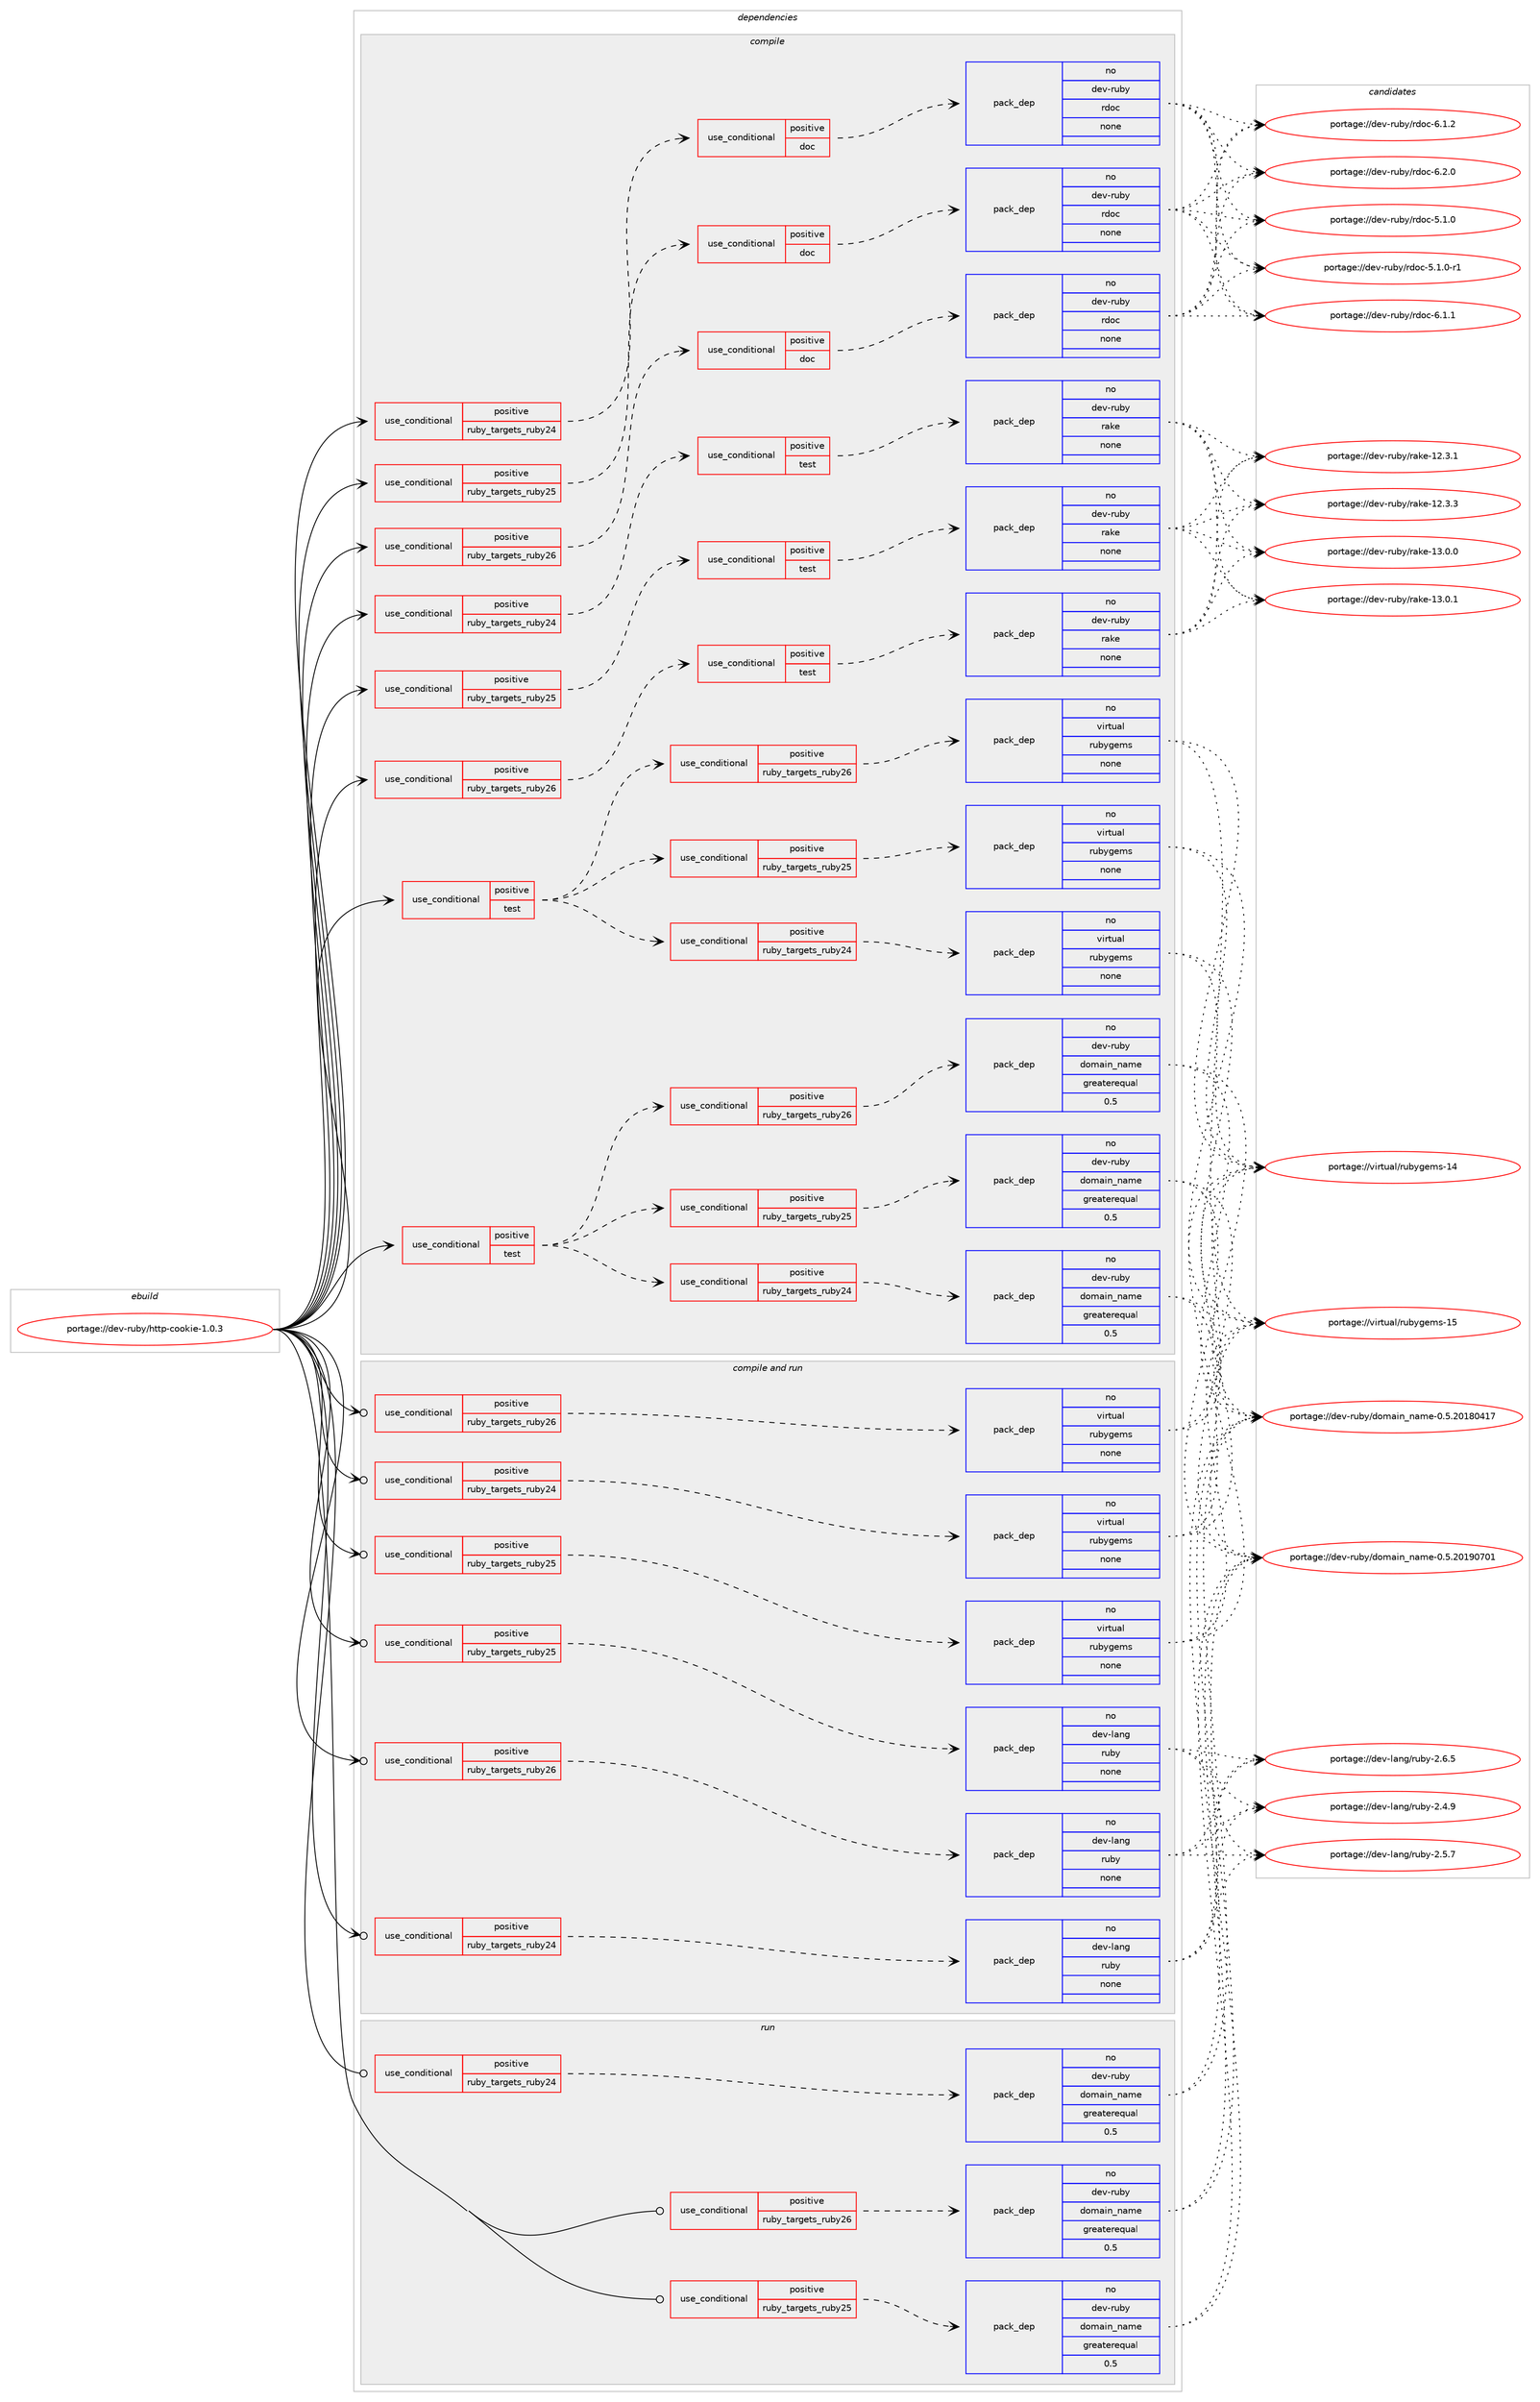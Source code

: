 digraph prolog {

# *************
# Graph options
# *************

newrank=true;
concentrate=true;
compound=true;
graph [rankdir=LR,fontname=Helvetica,fontsize=10,ranksep=1.5];#, ranksep=2.5, nodesep=0.2];
edge  [arrowhead=vee];
node  [fontname=Helvetica,fontsize=10];

# **********
# The ebuild
# **********

subgraph cluster_leftcol {
color=gray;
rank=same;
label=<<i>ebuild</i>>;
id [label="portage://dev-ruby/http-cookie-1.0.3", color=red, width=4, href="../dev-ruby/http-cookie-1.0.3.svg"];
}

# ****************
# The dependencies
# ****************

subgraph cluster_midcol {
color=gray;
label=<<i>dependencies</i>>;
subgraph cluster_compile {
fillcolor="#eeeeee";
style=filled;
label=<<i>compile</i>>;
subgraph cond53878 {
dependency224422 [label=<<TABLE BORDER="0" CELLBORDER="1" CELLSPACING="0" CELLPADDING="4"><TR><TD ROWSPAN="3" CELLPADDING="10">use_conditional</TD></TR><TR><TD>positive</TD></TR><TR><TD>ruby_targets_ruby24</TD></TR></TABLE>>, shape=none, color=red];
subgraph cond53879 {
dependency224423 [label=<<TABLE BORDER="0" CELLBORDER="1" CELLSPACING="0" CELLPADDING="4"><TR><TD ROWSPAN="3" CELLPADDING="10">use_conditional</TD></TR><TR><TD>positive</TD></TR><TR><TD>doc</TD></TR></TABLE>>, shape=none, color=red];
subgraph pack167058 {
dependency224424 [label=<<TABLE BORDER="0" CELLBORDER="1" CELLSPACING="0" CELLPADDING="4" WIDTH="220"><TR><TD ROWSPAN="6" CELLPADDING="30">pack_dep</TD></TR><TR><TD WIDTH="110">no</TD></TR><TR><TD>dev-ruby</TD></TR><TR><TD>rdoc</TD></TR><TR><TD>none</TD></TR><TR><TD></TD></TR></TABLE>>, shape=none, color=blue];
}
dependency224423:e -> dependency224424:w [weight=20,style="dashed",arrowhead="vee"];
}
dependency224422:e -> dependency224423:w [weight=20,style="dashed",arrowhead="vee"];
}
id:e -> dependency224422:w [weight=20,style="solid",arrowhead="vee"];
subgraph cond53880 {
dependency224425 [label=<<TABLE BORDER="0" CELLBORDER="1" CELLSPACING="0" CELLPADDING="4"><TR><TD ROWSPAN="3" CELLPADDING="10">use_conditional</TD></TR><TR><TD>positive</TD></TR><TR><TD>ruby_targets_ruby24</TD></TR></TABLE>>, shape=none, color=red];
subgraph cond53881 {
dependency224426 [label=<<TABLE BORDER="0" CELLBORDER="1" CELLSPACING="0" CELLPADDING="4"><TR><TD ROWSPAN="3" CELLPADDING="10">use_conditional</TD></TR><TR><TD>positive</TD></TR><TR><TD>test</TD></TR></TABLE>>, shape=none, color=red];
subgraph pack167059 {
dependency224427 [label=<<TABLE BORDER="0" CELLBORDER="1" CELLSPACING="0" CELLPADDING="4" WIDTH="220"><TR><TD ROWSPAN="6" CELLPADDING="30">pack_dep</TD></TR><TR><TD WIDTH="110">no</TD></TR><TR><TD>dev-ruby</TD></TR><TR><TD>rake</TD></TR><TR><TD>none</TD></TR><TR><TD></TD></TR></TABLE>>, shape=none, color=blue];
}
dependency224426:e -> dependency224427:w [weight=20,style="dashed",arrowhead="vee"];
}
dependency224425:e -> dependency224426:w [weight=20,style="dashed",arrowhead="vee"];
}
id:e -> dependency224425:w [weight=20,style="solid",arrowhead="vee"];
subgraph cond53882 {
dependency224428 [label=<<TABLE BORDER="0" CELLBORDER="1" CELLSPACING="0" CELLPADDING="4"><TR><TD ROWSPAN="3" CELLPADDING="10">use_conditional</TD></TR><TR><TD>positive</TD></TR><TR><TD>ruby_targets_ruby25</TD></TR></TABLE>>, shape=none, color=red];
subgraph cond53883 {
dependency224429 [label=<<TABLE BORDER="0" CELLBORDER="1" CELLSPACING="0" CELLPADDING="4"><TR><TD ROWSPAN="3" CELLPADDING="10">use_conditional</TD></TR><TR><TD>positive</TD></TR><TR><TD>doc</TD></TR></TABLE>>, shape=none, color=red];
subgraph pack167060 {
dependency224430 [label=<<TABLE BORDER="0" CELLBORDER="1" CELLSPACING="0" CELLPADDING="4" WIDTH="220"><TR><TD ROWSPAN="6" CELLPADDING="30">pack_dep</TD></TR><TR><TD WIDTH="110">no</TD></TR><TR><TD>dev-ruby</TD></TR><TR><TD>rdoc</TD></TR><TR><TD>none</TD></TR><TR><TD></TD></TR></TABLE>>, shape=none, color=blue];
}
dependency224429:e -> dependency224430:w [weight=20,style="dashed",arrowhead="vee"];
}
dependency224428:e -> dependency224429:w [weight=20,style="dashed",arrowhead="vee"];
}
id:e -> dependency224428:w [weight=20,style="solid",arrowhead="vee"];
subgraph cond53884 {
dependency224431 [label=<<TABLE BORDER="0" CELLBORDER="1" CELLSPACING="0" CELLPADDING="4"><TR><TD ROWSPAN="3" CELLPADDING="10">use_conditional</TD></TR><TR><TD>positive</TD></TR><TR><TD>ruby_targets_ruby25</TD></TR></TABLE>>, shape=none, color=red];
subgraph cond53885 {
dependency224432 [label=<<TABLE BORDER="0" CELLBORDER="1" CELLSPACING="0" CELLPADDING="4"><TR><TD ROWSPAN="3" CELLPADDING="10">use_conditional</TD></TR><TR><TD>positive</TD></TR><TR><TD>test</TD></TR></TABLE>>, shape=none, color=red];
subgraph pack167061 {
dependency224433 [label=<<TABLE BORDER="0" CELLBORDER="1" CELLSPACING="0" CELLPADDING="4" WIDTH="220"><TR><TD ROWSPAN="6" CELLPADDING="30">pack_dep</TD></TR><TR><TD WIDTH="110">no</TD></TR><TR><TD>dev-ruby</TD></TR><TR><TD>rake</TD></TR><TR><TD>none</TD></TR><TR><TD></TD></TR></TABLE>>, shape=none, color=blue];
}
dependency224432:e -> dependency224433:w [weight=20,style="dashed",arrowhead="vee"];
}
dependency224431:e -> dependency224432:w [weight=20,style="dashed",arrowhead="vee"];
}
id:e -> dependency224431:w [weight=20,style="solid",arrowhead="vee"];
subgraph cond53886 {
dependency224434 [label=<<TABLE BORDER="0" CELLBORDER="1" CELLSPACING="0" CELLPADDING="4"><TR><TD ROWSPAN="3" CELLPADDING="10">use_conditional</TD></TR><TR><TD>positive</TD></TR><TR><TD>ruby_targets_ruby26</TD></TR></TABLE>>, shape=none, color=red];
subgraph cond53887 {
dependency224435 [label=<<TABLE BORDER="0" CELLBORDER="1" CELLSPACING="0" CELLPADDING="4"><TR><TD ROWSPAN="3" CELLPADDING="10">use_conditional</TD></TR><TR><TD>positive</TD></TR><TR><TD>doc</TD></TR></TABLE>>, shape=none, color=red];
subgraph pack167062 {
dependency224436 [label=<<TABLE BORDER="0" CELLBORDER="1" CELLSPACING="0" CELLPADDING="4" WIDTH="220"><TR><TD ROWSPAN="6" CELLPADDING="30">pack_dep</TD></TR><TR><TD WIDTH="110">no</TD></TR><TR><TD>dev-ruby</TD></TR><TR><TD>rdoc</TD></TR><TR><TD>none</TD></TR><TR><TD></TD></TR></TABLE>>, shape=none, color=blue];
}
dependency224435:e -> dependency224436:w [weight=20,style="dashed",arrowhead="vee"];
}
dependency224434:e -> dependency224435:w [weight=20,style="dashed",arrowhead="vee"];
}
id:e -> dependency224434:w [weight=20,style="solid",arrowhead="vee"];
subgraph cond53888 {
dependency224437 [label=<<TABLE BORDER="0" CELLBORDER="1" CELLSPACING="0" CELLPADDING="4"><TR><TD ROWSPAN="3" CELLPADDING="10">use_conditional</TD></TR><TR><TD>positive</TD></TR><TR><TD>ruby_targets_ruby26</TD></TR></TABLE>>, shape=none, color=red];
subgraph cond53889 {
dependency224438 [label=<<TABLE BORDER="0" CELLBORDER="1" CELLSPACING="0" CELLPADDING="4"><TR><TD ROWSPAN="3" CELLPADDING="10">use_conditional</TD></TR><TR><TD>positive</TD></TR><TR><TD>test</TD></TR></TABLE>>, shape=none, color=red];
subgraph pack167063 {
dependency224439 [label=<<TABLE BORDER="0" CELLBORDER="1" CELLSPACING="0" CELLPADDING="4" WIDTH="220"><TR><TD ROWSPAN="6" CELLPADDING="30">pack_dep</TD></TR><TR><TD WIDTH="110">no</TD></TR><TR><TD>dev-ruby</TD></TR><TR><TD>rake</TD></TR><TR><TD>none</TD></TR><TR><TD></TD></TR></TABLE>>, shape=none, color=blue];
}
dependency224438:e -> dependency224439:w [weight=20,style="dashed",arrowhead="vee"];
}
dependency224437:e -> dependency224438:w [weight=20,style="dashed",arrowhead="vee"];
}
id:e -> dependency224437:w [weight=20,style="solid",arrowhead="vee"];
subgraph cond53890 {
dependency224440 [label=<<TABLE BORDER="0" CELLBORDER="1" CELLSPACING="0" CELLPADDING="4"><TR><TD ROWSPAN="3" CELLPADDING="10">use_conditional</TD></TR><TR><TD>positive</TD></TR><TR><TD>test</TD></TR></TABLE>>, shape=none, color=red];
subgraph cond53891 {
dependency224441 [label=<<TABLE BORDER="0" CELLBORDER="1" CELLSPACING="0" CELLPADDING="4"><TR><TD ROWSPAN="3" CELLPADDING="10">use_conditional</TD></TR><TR><TD>positive</TD></TR><TR><TD>ruby_targets_ruby24</TD></TR></TABLE>>, shape=none, color=red];
subgraph pack167064 {
dependency224442 [label=<<TABLE BORDER="0" CELLBORDER="1" CELLSPACING="0" CELLPADDING="4" WIDTH="220"><TR><TD ROWSPAN="6" CELLPADDING="30">pack_dep</TD></TR><TR><TD WIDTH="110">no</TD></TR><TR><TD>dev-ruby</TD></TR><TR><TD>domain_name</TD></TR><TR><TD>greaterequal</TD></TR><TR><TD>0.5</TD></TR></TABLE>>, shape=none, color=blue];
}
dependency224441:e -> dependency224442:w [weight=20,style="dashed",arrowhead="vee"];
}
dependency224440:e -> dependency224441:w [weight=20,style="dashed",arrowhead="vee"];
subgraph cond53892 {
dependency224443 [label=<<TABLE BORDER="0" CELLBORDER="1" CELLSPACING="0" CELLPADDING="4"><TR><TD ROWSPAN="3" CELLPADDING="10">use_conditional</TD></TR><TR><TD>positive</TD></TR><TR><TD>ruby_targets_ruby25</TD></TR></TABLE>>, shape=none, color=red];
subgraph pack167065 {
dependency224444 [label=<<TABLE BORDER="0" CELLBORDER="1" CELLSPACING="0" CELLPADDING="4" WIDTH="220"><TR><TD ROWSPAN="6" CELLPADDING="30">pack_dep</TD></TR><TR><TD WIDTH="110">no</TD></TR><TR><TD>dev-ruby</TD></TR><TR><TD>domain_name</TD></TR><TR><TD>greaterequal</TD></TR><TR><TD>0.5</TD></TR></TABLE>>, shape=none, color=blue];
}
dependency224443:e -> dependency224444:w [weight=20,style="dashed",arrowhead="vee"];
}
dependency224440:e -> dependency224443:w [weight=20,style="dashed",arrowhead="vee"];
subgraph cond53893 {
dependency224445 [label=<<TABLE BORDER="0" CELLBORDER="1" CELLSPACING="0" CELLPADDING="4"><TR><TD ROWSPAN="3" CELLPADDING="10">use_conditional</TD></TR><TR><TD>positive</TD></TR><TR><TD>ruby_targets_ruby26</TD></TR></TABLE>>, shape=none, color=red];
subgraph pack167066 {
dependency224446 [label=<<TABLE BORDER="0" CELLBORDER="1" CELLSPACING="0" CELLPADDING="4" WIDTH="220"><TR><TD ROWSPAN="6" CELLPADDING="30">pack_dep</TD></TR><TR><TD WIDTH="110">no</TD></TR><TR><TD>dev-ruby</TD></TR><TR><TD>domain_name</TD></TR><TR><TD>greaterequal</TD></TR><TR><TD>0.5</TD></TR></TABLE>>, shape=none, color=blue];
}
dependency224445:e -> dependency224446:w [weight=20,style="dashed",arrowhead="vee"];
}
dependency224440:e -> dependency224445:w [weight=20,style="dashed",arrowhead="vee"];
}
id:e -> dependency224440:w [weight=20,style="solid",arrowhead="vee"];
subgraph cond53894 {
dependency224447 [label=<<TABLE BORDER="0" CELLBORDER="1" CELLSPACING="0" CELLPADDING="4"><TR><TD ROWSPAN="3" CELLPADDING="10">use_conditional</TD></TR><TR><TD>positive</TD></TR><TR><TD>test</TD></TR></TABLE>>, shape=none, color=red];
subgraph cond53895 {
dependency224448 [label=<<TABLE BORDER="0" CELLBORDER="1" CELLSPACING="0" CELLPADDING="4"><TR><TD ROWSPAN="3" CELLPADDING="10">use_conditional</TD></TR><TR><TD>positive</TD></TR><TR><TD>ruby_targets_ruby24</TD></TR></TABLE>>, shape=none, color=red];
subgraph pack167067 {
dependency224449 [label=<<TABLE BORDER="0" CELLBORDER="1" CELLSPACING="0" CELLPADDING="4" WIDTH="220"><TR><TD ROWSPAN="6" CELLPADDING="30">pack_dep</TD></TR><TR><TD WIDTH="110">no</TD></TR><TR><TD>virtual</TD></TR><TR><TD>rubygems</TD></TR><TR><TD>none</TD></TR><TR><TD></TD></TR></TABLE>>, shape=none, color=blue];
}
dependency224448:e -> dependency224449:w [weight=20,style="dashed",arrowhead="vee"];
}
dependency224447:e -> dependency224448:w [weight=20,style="dashed",arrowhead="vee"];
subgraph cond53896 {
dependency224450 [label=<<TABLE BORDER="0" CELLBORDER="1" CELLSPACING="0" CELLPADDING="4"><TR><TD ROWSPAN="3" CELLPADDING="10">use_conditional</TD></TR><TR><TD>positive</TD></TR><TR><TD>ruby_targets_ruby25</TD></TR></TABLE>>, shape=none, color=red];
subgraph pack167068 {
dependency224451 [label=<<TABLE BORDER="0" CELLBORDER="1" CELLSPACING="0" CELLPADDING="4" WIDTH="220"><TR><TD ROWSPAN="6" CELLPADDING="30">pack_dep</TD></TR><TR><TD WIDTH="110">no</TD></TR><TR><TD>virtual</TD></TR><TR><TD>rubygems</TD></TR><TR><TD>none</TD></TR><TR><TD></TD></TR></TABLE>>, shape=none, color=blue];
}
dependency224450:e -> dependency224451:w [weight=20,style="dashed",arrowhead="vee"];
}
dependency224447:e -> dependency224450:w [weight=20,style="dashed",arrowhead="vee"];
subgraph cond53897 {
dependency224452 [label=<<TABLE BORDER="0" CELLBORDER="1" CELLSPACING="0" CELLPADDING="4"><TR><TD ROWSPAN="3" CELLPADDING="10">use_conditional</TD></TR><TR><TD>positive</TD></TR><TR><TD>ruby_targets_ruby26</TD></TR></TABLE>>, shape=none, color=red];
subgraph pack167069 {
dependency224453 [label=<<TABLE BORDER="0" CELLBORDER="1" CELLSPACING="0" CELLPADDING="4" WIDTH="220"><TR><TD ROWSPAN="6" CELLPADDING="30">pack_dep</TD></TR><TR><TD WIDTH="110">no</TD></TR><TR><TD>virtual</TD></TR><TR><TD>rubygems</TD></TR><TR><TD>none</TD></TR><TR><TD></TD></TR></TABLE>>, shape=none, color=blue];
}
dependency224452:e -> dependency224453:w [weight=20,style="dashed",arrowhead="vee"];
}
dependency224447:e -> dependency224452:w [weight=20,style="dashed",arrowhead="vee"];
}
id:e -> dependency224447:w [weight=20,style="solid",arrowhead="vee"];
}
subgraph cluster_compileandrun {
fillcolor="#eeeeee";
style=filled;
label=<<i>compile and run</i>>;
subgraph cond53898 {
dependency224454 [label=<<TABLE BORDER="0" CELLBORDER="1" CELLSPACING="0" CELLPADDING="4"><TR><TD ROWSPAN="3" CELLPADDING="10">use_conditional</TD></TR><TR><TD>positive</TD></TR><TR><TD>ruby_targets_ruby24</TD></TR></TABLE>>, shape=none, color=red];
subgraph pack167070 {
dependency224455 [label=<<TABLE BORDER="0" CELLBORDER="1" CELLSPACING="0" CELLPADDING="4" WIDTH="220"><TR><TD ROWSPAN="6" CELLPADDING="30">pack_dep</TD></TR><TR><TD WIDTH="110">no</TD></TR><TR><TD>dev-lang</TD></TR><TR><TD>ruby</TD></TR><TR><TD>none</TD></TR><TR><TD></TD></TR></TABLE>>, shape=none, color=blue];
}
dependency224454:e -> dependency224455:w [weight=20,style="dashed",arrowhead="vee"];
}
id:e -> dependency224454:w [weight=20,style="solid",arrowhead="odotvee"];
subgraph cond53899 {
dependency224456 [label=<<TABLE BORDER="0" CELLBORDER="1" CELLSPACING="0" CELLPADDING="4"><TR><TD ROWSPAN="3" CELLPADDING="10">use_conditional</TD></TR><TR><TD>positive</TD></TR><TR><TD>ruby_targets_ruby24</TD></TR></TABLE>>, shape=none, color=red];
subgraph pack167071 {
dependency224457 [label=<<TABLE BORDER="0" CELLBORDER="1" CELLSPACING="0" CELLPADDING="4" WIDTH="220"><TR><TD ROWSPAN="6" CELLPADDING="30">pack_dep</TD></TR><TR><TD WIDTH="110">no</TD></TR><TR><TD>virtual</TD></TR><TR><TD>rubygems</TD></TR><TR><TD>none</TD></TR><TR><TD></TD></TR></TABLE>>, shape=none, color=blue];
}
dependency224456:e -> dependency224457:w [weight=20,style="dashed",arrowhead="vee"];
}
id:e -> dependency224456:w [weight=20,style="solid",arrowhead="odotvee"];
subgraph cond53900 {
dependency224458 [label=<<TABLE BORDER="0" CELLBORDER="1" CELLSPACING="0" CELLPADDING="4"><TR><TD ROWSPAN="3" CELLPADDING="10">use_conditional</TD></TR><TR><TD>positive</TD></TR><TR><TD>ruby_targets_ruby25</TD></TR></TABLE>>, shape=none, color=red];
subgraph pack167072 {
dependency224459 [label=<<TABLE BORDER="0" CELLBORDER="1" CELLSPACING="0" CELLPADDING="4" WIDTH="220"><TR><TD ROWSPAN="6" CELLPADDING="30">pack_dep</TD></TR><TR><TD WIDTH="110">no</TD></TR><TR><TD>dev-lang</TD></TR><TR><TD>ruby</TD></TR><TR><TD>none</TD></TR><TR><TD></TD></TR></TABLE>>, shape=none, color=blue];
}
dependency224458:e -> dependency224459:w [weight=20,style="dashed",arrowhead="vee"];
}
id:e -> dependency224458:w [weight=20,style="solid",arrowhead="odotvee"];
subgraph cond53901 {
dependency224460 [label=<<TABLE BORDER="0" CELLBORDER="1" CELLSPACING="0" CELLPADDING="4"><TR><TD ROWSPAN="3" CELLPADDING="10">use_conditional</TD></TR><TR><TD>positive</TD></TR><TR><TD>ruby_targets_ruby25</TD></TR></TABLE>>, shape=none, color=red];
subgraph pack167073 {
dependency224461 [label=<<TABLE BORDER="0" CELLBORDER="1" CELLSPACING="0" CELLPADDING="4" WIDTH="220"><TR><TD ROWSPAN="6" CELLPADDING="30">pack_dep</TD></TR><TR><TD WIDTH="110">no</TD></TR><TR><TD>virtual</TD></TR><TR><TD>rubygems</TD></TR><TR><TD>none</TD></TR><TR><TD></TD></TR></TABLE>>, shape=none, color=blue];
}
dependency224460:e -> dependency224461:w [weight=20,style="dashed",arrowhead="vee"];
}
id:e -> dependency224460:w [weight=20,style="solid",arrowhead="odotvee"];
subgraph cond53902 {
dependency224462 [label=<<TABLE BORDER="0" CELLBORDER="1" CELLSPACING="0" CELLPADDING="4"><TR><TD ROWSPAN="3" CELLPADDING="10">use_conditional</TD></TR><TR><TD>positive</TD></TR><TR><TD>ruby_targets_ruby26</TD></TR></TABLE>>, shape=none, color=red];
subgraph pack167074 {
dependency224463 [label=<<TABLE BORDER="0" CELLBORDER="1" CELLSPACING="0" CELLPADDING="4" WIDTH="220"><TR><TD ROWSPAN="6" CELLPADDING="30">pack_dep</TD></TR><TR><TD WIDTH="110">no</TD></TR><TR><TD>dev-lang</TD></TR><TR><TD>ruby</TD></TR><TR><TD>none</TD></TR><TR><TD></TD></TR></TABLE>>, shape=none, color=blue];
}
dependency224462:e -> dependency224463:w [weight=20,style="dashed",arrowhead="vee"];
}
id:e -> dependency224462:w [weight=20,style="solid",arrowhead="odotvee"];
subgraph cond53903 {
dependency224464 [label=<<TABLE BORDER="0" CELLBORDER="1" CELLSPACING="0" CELLPADDING="4"><TR><TD ROWSPAN="3" CELLPADDING="10">use_conditional</TD></TR><TR><TD>positive</TD></TR><TR><TD>ruby_targets_ruby26</TD></TR></TABLE>>, shape=none, color=red];
subgraph pack167075 {
dependency224465 [label=<<TABLE BORDER="0" CELLBORDER="1" CELLSPACING="0" CELLPADDING="4" WIDTH="220"><TR><TD ROWSPAN="6" CELLPADDING="30">pack_dep</TD></TR><TR><TD WIDTH="110">no</TD></TR><TR><TD>virtual</TD></TR><TR><TD>rubygems</TD></TR><TR><TD>none</TD></TR><TR><TD></TD></TR></TABLE>>, shape=none, color=blue];
}
dependency224464:e -> dependency224465:w [weight=20,style="dashed",arrowhead="vee"];
}
id:e -> dependency224464:w [weight=20,style="solid",arrowhead="odotvee"];
}
subgraph cluster_run {
fillcolor="#eeeeee";
style=filled;
label=<<i>run</i>>;
subgraph cond53904 {
dependency224466 [label=<<TABLE BORDER="0" CELLBORDER="1" CELLSPACING="0" CELLPADDING="4"><TR><TD ROWSPAN="3" CELLPADDING="10">use_conditional</TD></TR><TR><TD>positive</TD></TR><TR><TD>ruby_targets_ruby24</TD></TR></TABLE>>, shape=none, color=red];
subgraph pack167076 {
dependency224467 [label=<<TABLE BORDER="0" CELLBORDER="1" CELLSPACING="0" CELLPADDING="4" WIDTH="220"><TR><TD ROWSPAN="6" CELLPADDING="30">pack_dep</TD></TR><TR><TD WIDTH="110">no</TD></TR><TR><TD>dev-ruby</TD></TR><TR><TD>domain_name</TD></TR><TR><TD>greaterequal</TD></TR><TR><TD>0.5</TD></TR></TABLE>>, shape=none, color=blue];
}
dependency224466:e -> dependency224467:w [weight=20,style="dashed",arrowhead="vee"];
}
id:e -> dependency224466:w [weight=20,style="solid",arrowhead="odot"];
subgraph cond53905 {
dependency224468 [label=<<TABLE BORDER="0" CELLBORDER="1" CELLSPACING="0" CELLPADDING="4"><TR><TD ROWSPAN="3" CELLPADDING="10">use_conditional</TD></TR><TR><TD>positive</TD></TR><TR><TD>ruby_targets_ruby25</TD></TR></TABLE>>, shape=none, color=red];
subgraph pack167077 {
dependency224469 [label=<<TABLE BORDER="0" CELLBORDER="1" CELLSPACING="0" CELLPADDING="4" WIDTH="220"><TR><TD ROWSPAN="6" CELLPADDING="30">pack_dep</TD></TR><TR><TD WIDTH="110">no</TD></TR><TR><TD>dev-ruby</TD></TR><TR><TD>domain_name</TD></TR><TR><TD>greaterequal</TD></TR><TR><TD>0.5</TD></TR></TABLE>>, shape=none, color=blue];
}
dependency224468:e -> dependency224469:w [weight=20,style="dashed",arrowhead="vee"];
}
id:e -> dependency224468:w [weight=20,style="solid",arrowhead="odot"];
subgraph cond53906 {
dependency224470 [label=<<TABLE BORDER="0" CELLBORDER="1" CELLSPACING="0" CELLPADDING="4"><TR><TD ROWSPAN="3" CELLPADDING="10">use_conditional</TD></TR><TR><TD>positive</TD></TR><TR><TD>ruby_targets_ruby26</TD></TR></TABLE>>, shape=none, color=red];
subgraph pack167078 {
dependency224471 [label=<<TABLE BORDER="0" CELLBORDER="1" CELLSPACING="0" CELLPADDING="4" WIDTH="220"><TR><TD ROWSPAN="6" CELLPADDING="30">pack_dep</TD></TR><TR><TD WIDTH="110">no</TD></TR><TR><TD>dev-ruby</TD></TR><TR><TD>domain_name</TD></TR><TR><TD>greaterequal</TD></TR><TR><TD>0.5</TD></TR></TABLE>>, shape=none, color=blue];
}
dependency224470:e -> dependency224471:w [weight=20,style="dashed",arrowhead="vee"];
}
id:e -> dependency224470:w [weight=20,style="solid",arrowhead="odot"];
}
}

# **************
# The candidates
# **************

subgraph cluster_choices {
rank=same;
color=gray;
label=<<i>candidates</i>>;

subgraph choice167058 {
color=black;
nodesep=1;
choiceportage10010111845114117981214711410011199455346494648 [label="portage://dev-ruby/rdoc-5.1.0", color=red, width=4,href="../dev-ruby/rdoc-5.1.0.svg"];
choiceportage100101118451141179812147114100111994553464946484511449 [label="portage://dev-ruby/rdoc-5.1.0-r1", color=red, width=4,href="../dev-ruby/rdoc-5.1.0-r1.svg"];
choiceportage10010111845114117981214711410011199455446494649 [label="portage://dev-ruby/rdoc-6.1.1", color=red, width=4,href="../dev-ruby/rdoc-6.1.1.svg"];
choiceportage10010111845114117981214711410011199455446494650 [label="portage://dev-ruby/rdoc-6.1.2", color=red, width=4,href="../dev-ruby/rdoc-6.1.2.svg"];
choiceportage10010111845114117981214711410011199455446504648 [label="portage://dev-ruby/rdoc-6.2.0", color=red, width=4,href="../dev-ruby/rdoc-6.2.0.svg"];
dependency224424:e -> choiceportage10010111845114117981214711410011199455346494648:w [style=dotted,weight="100"];
dependency224424:e -> choiceportage100101118451141179812147114100111994553464946484511449:w [style=dotted,weight="100"];
dependency224424:e -> choiceportage10010111845114117981214711410011199455446494649:w [style=dotted,weight="100"];
dependency224424:e -> choiceportage10010111845114117981214711410011199455446494650:w [style=dotted,weight="100"];
dependency224424:e -> choiceportage10010111845114117981214711410011199455446504648:w [style=dotted,weight="100"];
}
subgraph choice167059 {
color=black;
nodesep=1;
choiceportage1001011184511411798121471149710710145495046514649 [label="portage://dev-ruby/rake-12.3.1", color=red, width=4,href="../dev-ruby/rake-12.3.1.svg"];
choiceportage1001011184511411798121471149710710145495046514651 [label="portage://dev-ruby/rake-12.3.3", color=red, width=4,href="../dev-ruby/rake-12.3.3.svg"];
choiceportage1001011184511411798121471149710710145495146484648 [label="portage://dev-ruby/rake-13.0.0", color=red, width=4,href="../dev-ruby/rake-13.0.0.svg"];
choiceportage1001011184511411798121471149710710145495146484649 [label="portage://dev-ruby/rake-13.0.1", color=red, width=4,href="../dev-ruby/rake-13.0.1.svg"];
dependency224427:e -> choiceportage1001011184511411798121471149710710145495046514649:w [style=dotted,weight="100"];
dependency224427:e -> choiceportage1001011184511411798121471149710710145495046514651:w [style=dotted,weight="100"];
dependency224427:e -> choiceportage1001011184511411798121471149710710145495146484648:w [style=dotted,weight="100"];
dependency224427:e -> choiceportage1001011184511411798121471149710710145495146484649:w [style=dotted,weight="100"];
}
subgraph choice167060 {
color=black;
nodesep=1;
choiceportage10010111845114117981214711410011199455346494648 [label="portage://dev-ruby/rdoc-5.1.0", color=red, width=4,href="../dev-ruby/rdoc-5.1.0.svg"];
choiceportage100101118451141179812147114100111994553464946484511449 [label="portage://dev-ruby/rdoc-5.1.0-r1", color=red, width=4,href="../dev-ruby/rdoc-5.1.0-r1.svg"];
choiceportage10010111845114117981214711410011199455446494649 [label="portage://dev-ruby/rdoc-6.1.1", color=red, width=4,href="../dev-ruby/rdoc-6.1.1.svg"];
choiceportage10010111845114117981214711410011199455446494650 [label="portage://dev-ruby/rdoc-6.1.2", color=red, width=4,href="../dev-ruby/rdoc-6.1.2.svg"];
choiceportage10010111845114117981214711410011199455446504648 [label="portage://dev-ruby/rdoc-6.2.0", color=red, width=4,href="../dev-ruby/rdoc-6.2.0.svg"];
dependency224430:e -> choiceportage10010111845114117981214711410011199455346494648:w [style=dotted,weight="100"];
dependency224430:e -> choiceportage100101118451141179812147114100111994553464946484511449:w [style=dotted,weight="100"];
dependency224430:e -> choiceportage10010111845114117981214711410011199455446494649:w [style=dotted,weight="100"];
dependency224430:e -> choiceportage10010111845114117981214711410011199455446494650:w [style=dotted,weight="100"];
dependency224430:e -> choiceportage10010111845114117981214711410011199455446504648:w [style=dotted,weight="100"];
}
subgraph choice167061 {
color=black;
nodesep=1;
choiceportage1001011184511411798121471149710710145495046514649 [label="portage://dev-ruby/rake-12.3.1", color=red, width=4,href="../dev-ruby/rake-12.3.1.svg"];
choiceportage1001011184511411798121471149710710145495046514651 [label="portage://dev-ruby/rake-12.3.3", color=red, width=4,href="../dev-ruby/rake-12.3.3.svg"];
choiceportage1001011184511411798121471149710710145495146484648 [label="portage://dev-ruby/rake-13.0.0", color=red, width=4,href="../dev-ruby/rake-13.0.0.svg"];
choiceportage1001011184511411798121471149710710145495146484649 [label="portage://dev-ruby/rake-13.0.1", color=red, width=4,href="../dev-ruby/rake-13.0.1.svg"];
dependency224433:e -> choiceportage1001011184511411798121471149710710145495046514649:w [style=dotted,weight="100"];
dependency224433:e -> choiceportage1001011184511411798121471149710710145495046514651:w [style=dotted,weight="100"];
dependency224433:e -> choiceportage1001011184511411798121471149710710145495146484648:w [style=dotted,weight="100"];
dependency224433:e -> choiceportage1001011184511411798121471149710710145495146484649:w [style=dotted,weight="100"];
}
subgraph choice167062 {
color=black;
nodesep=1;
choiceportage10010111845114117981214711410011199455346494648 [label="portage://dev-ruby/rdoc-5.1.0", color=red, width=4,href="../dev-ruby/rdoc-5.1.0.svg"];
choiceportage100101118451141179812147114100111994553464946484511449 [label="portage://dev-ruby/rdoc-5.1.0-r1", color=red, width=4,href="../dev-ruby/rdoc-5.1.0-r1.svg"];
choiceportage10010111845114117981214711410011199455446494649 [label="portage://dev-ruby/rdoc-6.1.1", color=red, width=4,href="../dev-ruby/rdoc-6.1.1.svg"];
choiceportage10010111845114117981214711410011199455446494650 [label="portage://dev-ruby/rdoc-6.1.2", color=red, width=4,href="../dev-ruby/rdoc-6.1.2.svg"];
choiceportage10010111845114117981214711410011199455446504648 [label="portage://dev-ruby/rdoc-6.2.0", color=red, width=4,href="../dev-ruby/rdoc-6.2.0.svg"];
dependency224436:e -> choiceportage10010111845114117981214711410011199455346494648:w [style=dotted,weight="100"];
dependency224436:e -> choiceportage100101118451141179812147114100111994553464946484511449:w [style=dotted,weight="100"];
dependency224436:e -> choiceportage10010111845114117981214711410011199455446494649:w [style=dotted,weight="100"];
dependency224436:e -> choiceportage10010111845114117981214711410011199455446494650:w [style=dotted,weight="100"];
dependency224436:e -> choiceportage10010111845114117981214711410011199455446504648:w [style=dotted,weight="100"];
}
subgraph choice167063 {
color=black;
nodesep=1;
choiceportage1001011184511411798121471149710710145495046514649 [label="portage://dev-ruby/rake-12.3.1", color=red, width=4,href="../dev-ruby/rake-12.3.1.svg"];
choiceportage1001011184511411798121471149710710145495046514651 [label="portage://dev-ruby/rake-12.3.3", color=red, width=4,href="../dev-ruby/rake-12.3.3.svg"];
choiceportage1001011184511411798121471149710710145495146484648 [label="portage://dev-ruby/rake-13.0.0", color=red, width=4,href="../dev-ruby/rake-13.0.0.svg"];
choiceportage1001011184511411798121471149710710145495146484649 [label="portage://dev-ruby/rake-13.0.1", color=red, width=4,href="../dev-ruby/rake-13.0.1.svg"];
dependency224439:e -> choiceportage1001011184511411798121471149710710145495046514649:w [style=dotted,weight="100"];
dependency224439:e -> choiceportage1001011184511411798121471149710710145495046514651:w [style=dotted,weight="100"];
dependency224439:e -> choiceportage1001011184511411798121471149710710145495146484648:w [style=dotted,weight="100"];
dependency224439:e -> choiceportage1001011184511411798121471149710710145495146484649:w [style=dotted,weight="100"];
}
subgraph choice167064 {
color=black;
nodesep=1;
choiceportage10010111845114117981214710011110997105110951109710910145484653465048495648524955 [label="portage://dev-ruby/domain_name-0.5.20180417", color=red, width=4,href="../dev-ruby/domain_name-0.5.20180417.svg"];
choiceportage10010111845114117981214710011110997105110951109710910145484653465048495748554849 [label="portage://dev-ruby/domain_name-0.5.20190701", color=red, width=4,href="../dev-ruby/domain_name-0.5.20190701.svg"];
dependency224442:e -> choiceportage10010111845114117981214710011110997105110951109710910145484653465048495648524955:w [style=dotted,weight="100"];
dependency224442:e -> choiceportage10010111845114117981214710011110997105110951109710910145484653465048495748554849:w [style=dotted,weight="100"];
}
subgraph choice167065 {
color=black;
nodesep=1;
choiceportage10010111845114117981214710011110997105110951109710910145484653465048495648524955 [label="portage://dev-ruby/domain_name-0.5.20180417", color=red, width=4,href="../dev-ruby/domain_name-0.5.20180417.svg"];
choiceportage10010111845114117981214710011110997105110951109710910145484653465048495748554849 [label="portage://dev-ruby/domain_name-0.5.20190701", color=red, width=4,href="../dev-ruby/domain_name-0.5.20190701.svg"];
dependency224444:e -> choiceportage10010111845114117981214710011110997105110951109710910145484653465048495648524955:w [style=dotted,weight="100"];
dependency224444:e -> choiceportage10010111845114117981214710011110997105110951109710910145484653465048495748554849:w [style=dotted,weight="100"];
}
subgraph choice167066 {
color=black;
nodesep=1;
choiceportage10010111845114117981214710011110997105110951109710910145484653465048495648524955 [label="portage://dev-ruby/domain_name-0.5.20180417", color=red, width=4,href="../dev-ruby/domain_name-0.5.20180417.svg"];
choiceportage10010111845114117981214710011110997105110951109710910145484653465048495748554849 [label="portage://dev-ruby/domain_name-0.5.20190701", color=red, width=4,href="../dev-ruby/domain_name-0.5.20190701.svg"];
dependency224446:e -> choiceportage10010111845114117981214710011110997105110951109710910145484653465048495648524955:w [style=dotted,weight="100"];
dependency224446:e -> choiceportage10010111845114117981214710011110997105110951109710910145484653465048495748554849:w [style=dotted,weight="100"];
}
subgraph choice167067 {
color=black;
nodesep=1;
choiceportage118105114116117971084711411798121103101109115454952 [label="portage://virtual/rubygems-14", color=red, width=4,href="../virtual/rubygems-14.svg"];
choiceportage118105114116117971084711411798121103101109115454953 [label="portage://virtual/rubygems-15", color=red, width=4,href="../virtual/rubygems-15.svg"];
dependency224449:e -> choiceportage118105114116117971084711411798121103101109115454952:w [style=dotted,weight="100"];
dependency224449:e -> choiceportage118105114116117971084711411798121103101109115454953:w [style=dotted,weight="100"];
}
subgraph choice167068 {
color=black;
nodesep=1;
choiceportage118105114116117971084711411798121103101109115454952 [label="portage://virtual/rubygems-14", color=red, width=4,href="../virtual/rubygems-14.svg"];
choiceportage118105114116117971084711411798121103101109115454953 [label="portage://virtual/rubygems-15", color=red, width=4,href="../virtual/rubygems-15.svg"];
dependency224451:e -> choiceportage118105114116117971084711411798121103101109115454952:w [style=dotted,weight="100"];
dependency224451:e -> choiceportage118105114116117971084711411798121103101109115454953:w [style=dotted,weight="100"];
}
subgraph choice167069 {
color=black;
nodesep=1;
choiceportage118105114116117971084711411798121103101109115454952 [label="portage://virtual/rubygems-14", color=red, width=4,href="../virtual/rubygems-14.svg"];
choiceportage118105114116117971084711411798121103101109115454953 [label="portage://virtual/rubygems-15", color=red, width=4,href="../virtual/rubygems-15.svg"];
dependency224453:e -> choiceportage118105114116117971084711411798121103101109115454952:w [style=dotted,weight="100"];
dependency224453:e -> choiceportage118105114116117971084711411798121103101109115454953:w [style=dotted,weight="100"];
}
subgraph choice167070 {
color=black;
nodesep=1;
choiceportage10010111845108971101034711411798121455046524657 [label="portage://dev-lang/ruby-2.4.9", color=red, width=4,href="../dev-lang/ruby-2.4.9.svg"];
choiceportage10010111845108971101034711411798121455046534655 [label="portage://dev-lang/ruby-2.5.7", color=red, width=4,href="../dev-lang/ruby-2.5.7.svg"];
choiceportage10010111845108971101034711411798121455046544653 [label="portage://dev-lang/ruby-2.6.5", color=red, width=4,href="../dev-lang/ruby-2.6.5.svg"];
dependency224455:e -> choiceportage10010111845108971101034711411798121455046524657:w [style=dotted,weight="100"];
dependency224455:e -> choiceportage10010111845108971101034711411798121455046534655:w [style=dotted,weight="100"];
dependency224455:e -> choiceportage10010111845108971101034711411798121455046544653:w [style=dotted,weight="100"];
}
subgraph choice167071 {
color=black;
nodesep=1;
choiceportage118105114116117971084711411798121103101109115454952 [label="portage://virtual/rubygems-14", color=red, width=4,href="../virtual/rubygems-14.svg"];
choiceportage118105114116117971084711411798121103101109115454953 [label="portage://virtual/rubygems-15", color=red, width=4,href="../virtual/rubygems-15.svg"];
dependency224457:e -> choiceportage118105114116117971084711411798121103101109115454952:w [style=dotted,weight="100"];
dependency224457:e -> choiceportage118105114116117971084711411798121103101109115454953:w [style=dotted,weight="100"];
}
subgraph choice167072 {
color=black;
nodesep=1;
choiceportage10010111845108971101034711411798121455046524657 [label="portage://dev-lang/ruby-2.4.9", color=red, width=4,href="../dev-lang/ruby-2.4.9.svg"];
choiceportage10010111845108971101034711411798121455046534655 [label="portage://dev-lang/ruby-2.5.7", color=red, width=4,href="../dev-lang/ruby-2.5.7.svg"];
choiceportage10010111845108971101034711411798121455046544653 [label="portage://dev-lang/ruby-2.6.5", color=red, width=4,href="../dev-lang/ruby-2.6.5.svg"];
dependency224459:e -> choiceportage10010111845108971101034711411798121455046524657:w [style=dotted,weight="100"];
dependency224459:e -> choiceportage10010111845108971101034711411798121455046534655:w [style=dotted,weight="100"];
dependency224459:e -> choiceportage10010111845108971101034711411798121455046544653:w [style=dotted,weight="100"];
}
subgraph choice167073 {
color=black;
nodesep=1;
choiceportage118105114116117971084711411798121103101109115454952 [label="portage://virtual/rubygems-14", color=red, width=4,href="../virtual/rubygems-14.svg"];
choiceportage118105114116117971084711411798121103101109115454953 [label="portage://virtual/rubygems-15", color=red, width=4,href="../virtual/rubygems-15.svg"];
dependency224461:e -> choiceportage118105114116117971084711411798121103101109115454952:w [style=dotted,weight="100"];
dependency224461:e -> choiceportage118105114116117971084711411798121103101109115454953:w [style=dotted,weight="100"];
}
subgraph choice167074 {
color=black;
nodesep=1;
choiceportage10010111845108971101034711411798121455046524657 [label="portage://dev-lang/ruby-2.4.9", color=red, width=4,href="../dev-lang/ruby-2.4.9.svg"];
choiceportage10010111845108971101034711411798121455046534655 [label="portage://dev-lang/ruby-2.5.7", color=red, width=4,href="../dev-lang/ruby-2.5.7.svg"];
choiceportage10010111845108971101034711411798121455046544653 [label="portage://dev-lang/ruby-2.6.5", color=red, width=4,href="../dev-lang/ruby-2.6.5.svg"];
dependency224463:e -> choiceportage10010111845108971101034711411798121455046524657:w [style=dotted,weight="100"];
dependency224463:e -> choiceportage10010111845108971101034711411798121455046534655:w [style=dotted,weight="100"];
dependency224463:e -> choiceportage10010111845108971101034711411798121455046544653:w [style=dotted,weight="100"];
}
subgraph choice167075 {
color=black;
nodesep=1;
choiceportage118105114116117971084711411798121103101109115454952 [label="portage://virtual/rubygems-14", color=red, width=4,href="../virtual/rubygems-14.svg"];
choiceportage118105114116117971084711411798121103101109115454953 [label="portage://virtual/rubygems-15", color=red, width=4,href="../virtual/rubygems-15.svg"];
dependency224465:e -> choiceportage118105114116117971084711411798121103101109115454952:w [style=dotted,weight="100"];
dependency224465:e -> choiceportage118105114116117971084711411798121103101109115454953:w [style=dotted,weight="100"];
}
subgraph choice167076 {
color=black;
nodesep=1;
choiceportage10010111845114117981214710011110997105110951109710910145484653465048495648524955 [label="portage://dev-ruby/domain_name-0.5.20180417", color=red, width=4,href="../dev-ruby/domain_name-0.5.20180417.svg"];
choiceportage10010111845114117981214710011110997105110951109710910145484653465048495748554849 [label="portage://dev-ruby/domain_name-0.5.20190701", color=red, width=4,href="../dev-ruby/domain_name-0.5.20190701.svg"];
dependency224467:e -> choiceportage10010111845114117981214710011110997105110951109710910145484653465048495648524955:w [style=dotted,weight="100"];
dependency224467:e -> choiceportage10010111845114117981214710011110997105110951109710910145484653465048495748554849:w [style=dotted,weight="100"];
}
subgraph choice167077 {
color=black;
nodesep=1;
choiceportage10010111845114117981214710011110997105110951109710910145484653465048495648524955 [label="portage://dev-ruby/domain_name-0.5.20180417", color=red, width=4,href="../dev-ruby/domain_name-0.5.20180417.svg"];
choiceportage10010111845114117981214710011110997105110951109710910145484653465048495748554849 [label="portage://dev-ruby/domain_name-0.5.20190701", color=red, width=4,href="../dev-ruby/domain_name-0.5.20190701.svg"];
dependency224469:e -> choiceportage10010111845114117981214710011110997105110951109710910145484653465048495648524955:w [style=dotted,weight="100"];
dependency224469:e -> choiceportage10010111845114117981214710011110997105110951109710910145484653465048495748554849:w [style=dotted,weight="100"];
}
subgraph choice167078 {
color=black;
nodesep=1;
choiceportage10010111845114117981214710011110997105110951109710910145484653465048495648524955 [label="portage://dev-ruby/domain_name-0.5.20180417", color=red, width=4,href="../dev-ruby/domain_name-0.5.20180417.svg"];
choiceportage10010111845114117981214710011110997105110951109710910145484653465048495748554849 [label="portage://dev-ruby/domain_name-0.5.20190701", color=red, width=4,href="../dev-ruby/domain_name-0.5.20190701.svg"];
dependency224471:e -> choiceportage10010111845114117981214710011110997105110951109710910145484653465048495648524955:w [style=dotted,weight="100"];
dependency224471:e -> choiceportage10010111845114117981214710011110997105110951109710910145484653465048495748554849:w [style=dotted,weight="100"];
}
}

}
